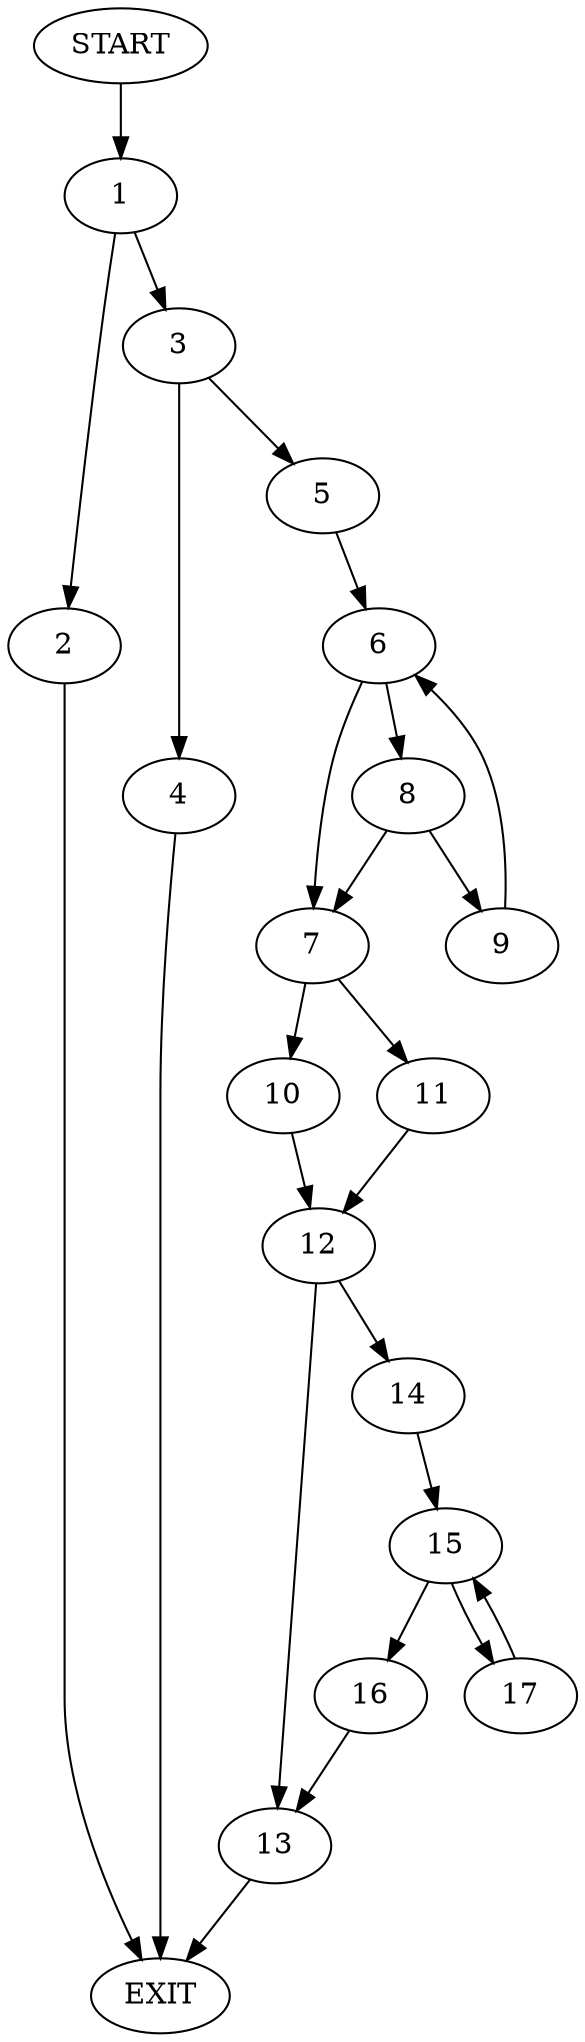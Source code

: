 digraph {
0 [label="START"]
18 [label="EXIT"]
0 -> 1
1 -> 2
1 -> 3
3 -> 4
3 -> 5
2 -> 18
5 -> 6
4 -> 18
6 -> 7
6 -> 8
8 -> 9
8 -> 7
7 -> 10
7 -> 11
9 -> 6
10 -> 12
11 -> 12
12 -> 13
12 -> 14
13 -> 18
14 -> 15
15 -> 16
15 -> 17
17 -> 15
16 -> 13
}
